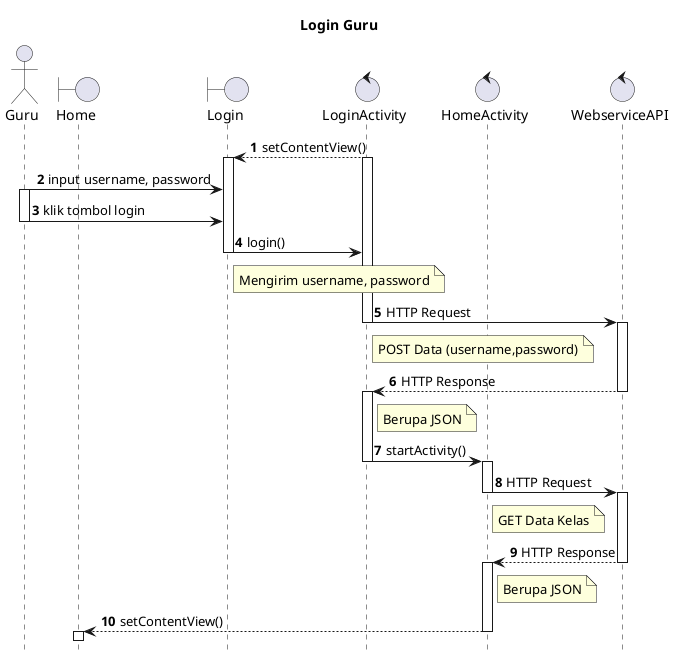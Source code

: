@startuml

autonumber
hide footbox
title Login Guru

Actor Guru
boundary Home
boundary Login
control LoginActivity
control HomeActivity
control WebserviceAPI

LoginActivity --> Login : setContentView()
    activate LoginActivity
    activate Login

Guru -> Login : input username, password
    activate Guru

Guru -> Login : klik tombol login
    deactivate Guru

Login -> LoginActivity : login()
    deactivate Login
    note right of Login
    Mengirim username, password
        end note

LoginActivity -> WebserviceAPI : HTTP Request
    deactivate LoginActivity
    note right of LoginActivity
    POST Data (username,password)
        end note

    activate WebserviceAPI

    return HTTP Response

    activate LoginActivity

    note right of LoginActivity
        Berupa JSON
    end note

LoginActivity -> HomeActivity : startActivity()
    deactivate LoginActivity
    activate HomeActivity

HomeActivity -> WebserviceAPI : HTTP Request
    deactivate HomeActivity
    activate WebserviceAPI

    note right of HomeActivity
    GET Data Kelas
        end note

    return HTTP Response
    activate HomeActivity

    note right of HomeActivity
    Berupa JSON
        end note

HomeActivity --> Home : setContentView()
    deactivate HomeActivity
    activate Home
    deactivate Home
@enduml